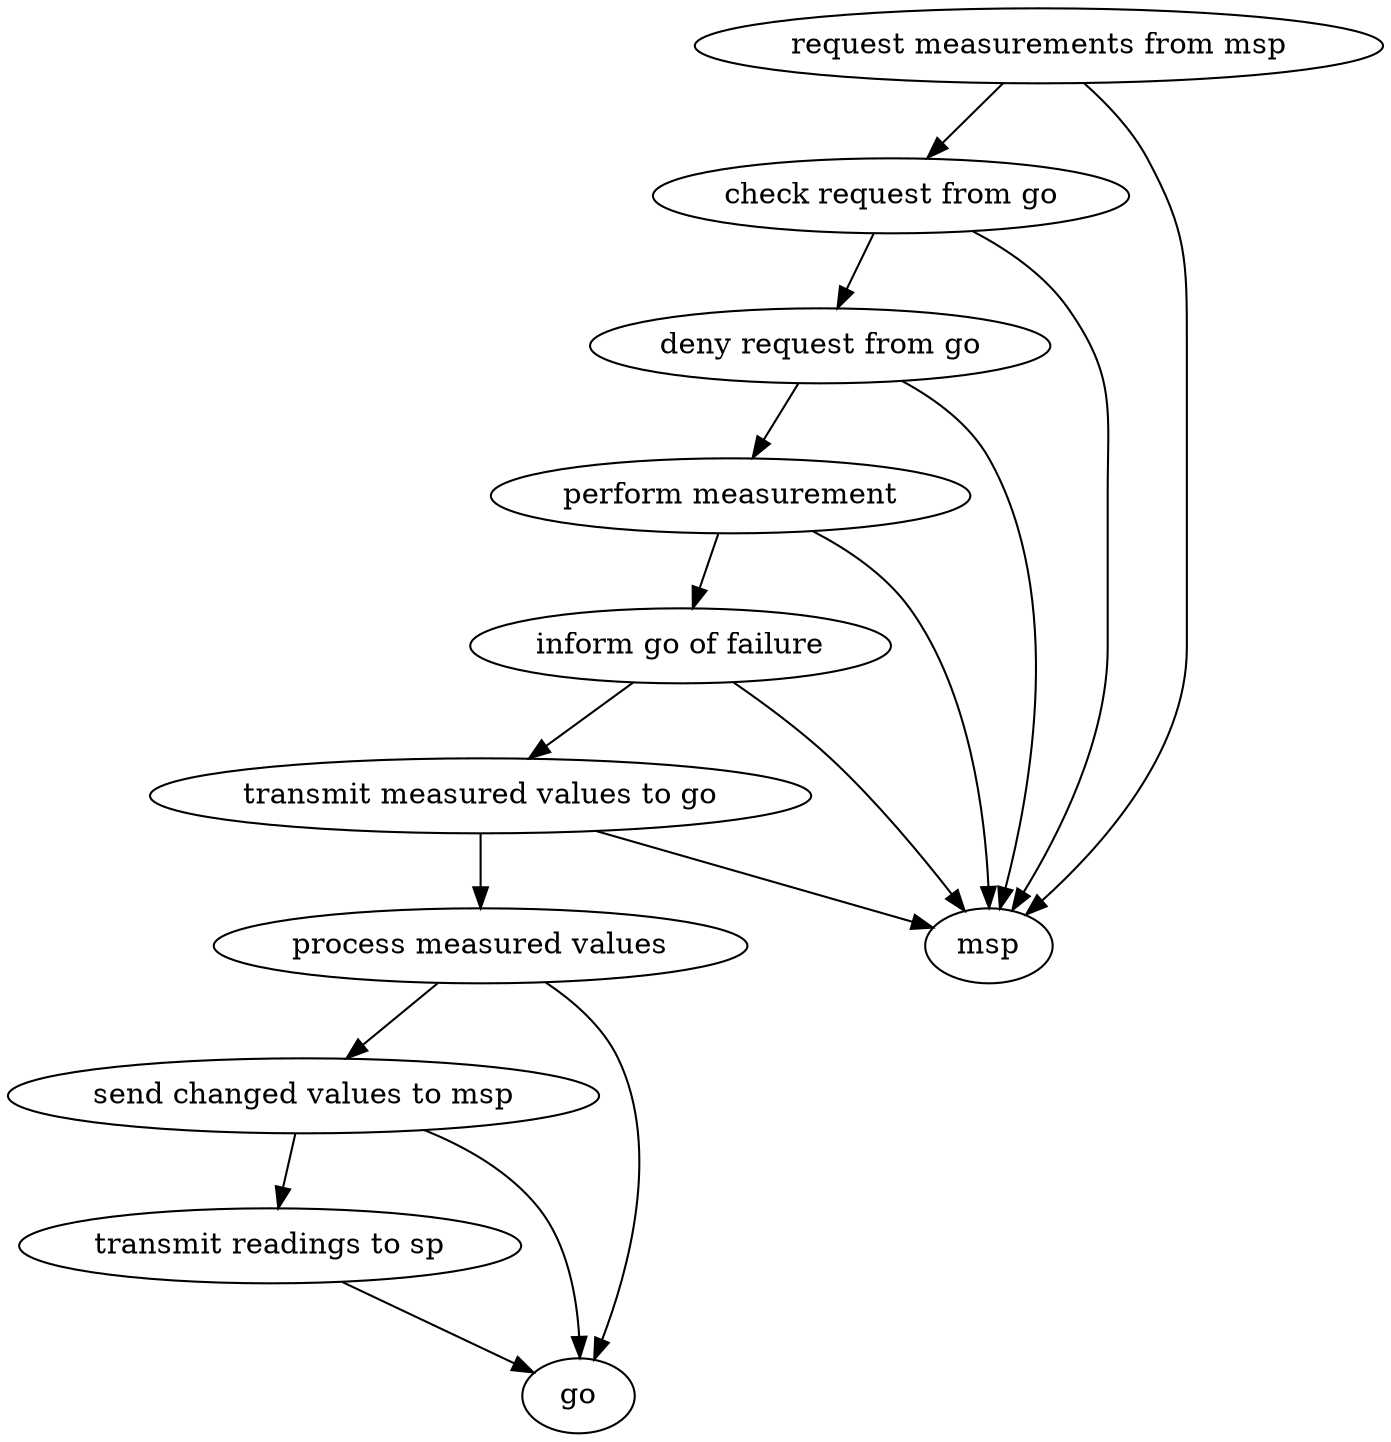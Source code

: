 strict digraph "doc-10.11" {
	graph [name="doc-10.11"];
	"request measurements from msp"	[attrs="{'type': 'Activity', 'label': 'request measurements from msp'}"];
	"check request from go"	[attrs="{'type': 'Activity', 'label': 'check request from go'}"];
	"request measurements from msp" -> "check request from go"	[attrs="{'type': 'flow', 'label': 'flow'}"];
	msp	[attrs="{'type': 'Actor', 'label': 'msp'}"];
	"request measurements from msp" -> msp	[attrs="{'type': 'actor performer', 'label': 'actor performer'}"];
	"deny request from go"	[attrs="{'type': 'Activity', 'label': 'deny request from go'}"];
	"check request from go" -> "deny request from go"	[attrs="{'type': 'flow', 'label': 'flow'}"];
	"check request from go" -> msp	[attrs="{'type': 'actor performer', 'label': 'actor performer'}"];
	"perform measurement"	[attrs="{'type': 'Activity', 'label': 'perform measurement'}"];
	"deny request from go" -> "perform measurement"	[attrs="{'type': 'flow', 'label': 'flow'}"];
	"deny request from go" -> msp	[attrs="{'type': 'actor performer', 'label': 'actor performer'}"];
	"inform go of failure"	[attrs="{'type': 'Activity', 'label': 'inform go of failure'}"];
	"perform measurement" -> "inform go of failure"	[attrs="{'type': 'flow', 'label': 'flow'}"];
	"perform measurement" -> msp	[attrs="{'type': 'actor performer', 'label': 'actor performer'}"];
	"transmit measured values to go"	[attrs="{'type': 'Activity', 'label': 'transmit measured values to go'}"];
	"inform go of failure" -> "transmit measured values to go"	[attrs="{'type': 'flow', 'label': 'flow'}"];
	"inform go of failure" -> msp	[attrs="{'type': 'actor performer', 'label': 'actor performer'}"];
	"process measured values"	[attrs="{'type': 'Activity', 'label': 'process measured values'}"];
	"transmit measured values to go" -> "process measured values"	[attrs="{'type': 'flow', 'label': 'flow'}"];
	"transmit measured values to go" -> msp	[attrs="{'type': 'actor performer', 'label': 'actor performer'}"];
	"send changed values to msp"	[attrs="{'type': 'Activity', 'label': 'send changed values to msp'}"];
	"process measured values" -> "send changed values to msp"	[attrs="{'type': 'flow', 'label': 'flow'}"];
	go	[attrs="{'type': 'Actor', 'label': 'go'}"];
	"process measured values" -> go	[attrs="{'type': 'actor performer', 'label': 'actor performer'}"];
	"transmit readings to sp"	[attrs="{'type': 'Activity', 'label': 'transmit readings to sp'}"];
	"send changed values to msp" -> "transmit readings to sp"	[attrs="{'type': 'flow', 'label': 'flow'}"];
	"send changed values to msp" -> go	[attrs="{'type': 'actor performer', 'label': 'actor performer'}"];
	"transmit readings to sp" -> go	[attrs="{'type': 'actor performer', 'label': 'actor performer'}"];
}
